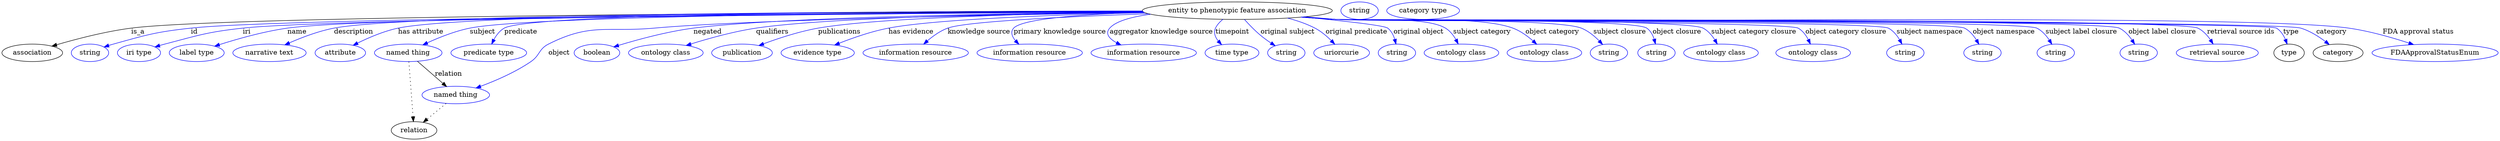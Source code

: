 digraph {
	graph [bb="0,0,5142.4,283"];
	node [label="\N"];
	"entity to phenotypic feature association"	[height=0.5,
		label="entity to phenotypic feature association",
		pos="2544.4,265",
		width=5.4342];
	association	[height=0.5,
		pos="62.394,178",
		width=1.7332];
	"entity to phenotypic feature association" -> association	[label=is_a,
		lp="280.39,221.5",
		pos="e,102.91,191.8 2349.2,263.52 1835.2,261.88 469.53,255.12 266.39,229 213.1,222.15 153.57,206.62 112.64,194.67"];
	id	[color=blue,
		height=0.5,
		label=string,
		pos="181.39,178",
		width=1.0652];
	"entity to phenotypic feature association" -> id	[color=blue,
		label=id,
		lp="396.39,221.5",
		pos="e,210.38,189.98 2350,262.92 1856.5,259.89 580.7,250.09 389.39,229 317.22,221.04 299.34,215.5 229.39,196 226.29,195.13 223.09,194.17 \
219.89,193.15",
		style=solid];
	iri	[color=blue,
		height=0.5,
		label="iri type",
		pos="282.39,178",
		width=1.2277];
	"entity to phenotypic feature association" -> iri	[color=blue,
		label=iri,
		lp="503.39,221.5",
		pos="e,315.31,190.16 2350.1,262.74 1874.2,259.37 676.07,249 495.39,229 423.23,221.01 405.62,214.45 335.39,196 332.02,195.11 328.55,194.14 \
325.06,193.12",
		style=solid];
	name	[color=blue,
		height=0.5,
		label="label type",
		pos="401.39,178",
		width=1.5707];
	"entity to phenotypic feature association" -> name	[color=blue,
		label=name,
		lp="607.39,221.5",
		pos="e,438.25,191.78 2349.4,263.22 1888.7,260.99 758.16,253.11 587.39,229 538.92,222.16 485.05,206.79 447.81,194.88",
		style=solid];
	description	[color=blue,
		height=0.5,
		label="narrative text",
		pos="551.39,178",
		width=2.0943];
	"entity to phenotypic feature association" -> description	[color=blue,
		label=description,
		lp="723.89,221.5",
		pos="e,582.77,194.4 2348.6,264.11 1903.8,263.8 843.19,259.81 683.39,229 651.71,222.89 617.7,209.84 592.13,198.6",
		style=solid];
	"has attribute"	[color=blue,
		height=0.5,
		label=attribute,
		pos="696.39,178",
		width=1.4443];
	"entity to phenotypic feature association" -> "has attribute"	[color=blue,
		label="has attribute",
		lp="862.39,221.5",
		pos="e,722.86,193.55 2348.7,264.18 1927.7,263.96 961.69,260.03 815.39,229 786.11,222.79 754.98,209.44 731.91,198.1",
		style=solid];
	subject	[color=blue,
		height=0.5,
		label="named thing",
		pos="836.39,178",
		width=1.9318];
	"entity to phenotypic feature association" -> subject	[color=blue,
		label=subject,
		lp="989.39,221.5",
		pos="e,866.52,194.37 2349.3,263.52 1956.3,261.99 1095.6,255.61 963.39,229 932.94,222.87 900.37,209.91 875.84,198.72",
		style=solid];
	predicate	[color=blue,
		height=0.5,
		label="predicate type",
		pos="1002.4,178",
		width=2.1665];
	"entity to phenotypic feature association" -> predicate	[color=blue,
		label=predicate,
		lp="1068.4,221.5",
		pos="e,1008.4,196.14 2348.6,264.32 1952.9,264.31 1090.6,260.62 1034.4,229 1025,223.7 1017.9,214.33 1012.8,205.13",
		style=solid];
	object	[color=blue,
		height=0.5,
		label="named thing",
		pos="934.39,91",
		width=1.9318];
	"entity to phenotypic feature association" -> object	[color=blue,
		label=object,
		lp="1147.4,178",
		pos="e,976.03,105.47 2352.7,261.26 2064.4,256.66 1532.5,246.16 1342.4,229 1245.2,220.23 1212.5,240.02 1125.4,196 1105.2,185.79 1108.1,\
172.77 1089.4,160 1057.3,138.07 1017,120.64 985.5,108.92",
		style=solid];
	negated	[color=blue,
		height=0.5,
		label=boolean,
		pos="1225.4,178",
		width=1.2999];
	"entity to phenotypic feature association" -> negated	[color=blue,
		label=negated,
		lp="1452.4,221.5",
		pos="e,1260,190.39 2350.6,262.52 2078.4,259.65 1596.8,251.49 1423.4,229 1369.6,222.02 1309.4,205.52 1269.6,193.37",
		style=solid];
	qualifiers	[color=blue,
		height=0.5,
		label="ontology class",
		pos="1366.4,178",
		width=2.1304];
	"entity to phenotypic feature association" -> qualifiers	[color=blue,
		label=qualifiers,
		lp="1585.9,221.5",
		pos="e,1408.3,193.2 2350.7,262.38 2106.5,259.44 1700.8,251.27 1552.4,229 1506.1,222.05 1454.8,207.75 1417.8,196.22",
		style=solid];
	publications	[color=blue,
		height=0.5,
		label=publication,
		pos="1523.4,178",
		width=1.7332];
	"entity to phenotypic feature association" -> publications	[color=blue,
		label=publications,
		lp="1724.4,221.5",
		pos="e,1558.3,193.08 2350.9,262.17 2136.4,259.08 1804.3,250.83 1680.4,229 1641.5,222.15 1598.9,208.14 1567.9,196.7",
		style=solid];
	"has evidence"	[color=blue,
		height=0.5,
		label="evidence type",
		pos="1679.4,178",
		width=2.0943];
	"entity to phenotypic feature association" -> "has evidence"	[color=blue,
		label="has evidence",
		lp="1871.9,221.5",
		pos="e,1714.3,194.09 2354.1,260.77 2175.9,256.64 1922.8,247.67 1825.4,229 1790.4,222.3 1752.4,209.09 1724,197.93",
		style=solid];
	"knowledge source"	[color=blue,
		height=0.5,
		label="information resource",
		pos="1881.4,178",
		width=3.015];
	"entity to phenotypic feature association" -> "knowledge source"	[color=blue,
		label="knowledge source",
		lp="2011.9,221.5",
		pos="e,1897.9,195.96 2361.2,258.62 2200.1,253.01 1985.5,243.06 1947.4,229 1931.9,223.3 1917.1,212.69 1905.4,202.7",
		style=solid];
	"primary knowledge source"	[color=blue,
		height=0.5,
		label="information resource",
		pos="2116.4,178",
		width=3.015];
	"entity to phenotypic feature association" -> "primary knowledge source"	[color=blue,
		label="primary knowledge source",
		lp="2178.4,221.5",
		pos="e,2094.1,195.74 2352.5,261.48 2234.5,257.88 2102.2,249.29 2083.4,229 2076.2,221.21 2080,211.68 2087.1,203.04",
		style=solid];
	"aggregator knowledge source"	[color=blue,
		height=0.5,
		label="information resource",
		pos="2351.4,178",
		width=3.015];
	"entity to phenotypic feature association" -> "aggregator knowledge source"	[color=blue,
		label="aggregator knowledge source",
		lp="2387.9,221.5",
		pos="e,2304.5,194.27 2365.7,257.63 2327.2,252.43 2294.2,243.64 2281.4,229 2271.3,217.45 2280.6,207.11 2295.3,198.87",
		style=solid];
	timepoint	[color=blue,
		height=0.5,
		label="time type",
		pos="2533.4,178",
		width=1.5346];
	"entity to phenotypic feature association" -> timepoint	[color=blue,
		label=timepoint,
		lp="2534.4,221.5",
		pos="e,2512,194.95 2514.8,247.2 2508.6,242.2 2502.9,236.11 2499.4,229 2494.9,219.85 2498.7,210.46 2505.2,202.32",
		style=solid];
	"original subject"	[color=blue,
		height=0.5,
		label=string,
		pos="2645.4,178",
		width=1.0652];
	"entity to phenotypic feature association" -> "original subject"	[color=blue,
		label="original subject",
		lp="2648.4,221.5",
		pos="e,2622.4,192.59 2559.1,246.86 2568.2,236.75 2580.4,224.01 2592.4,214 2599.1,208.42 2606.7,202.95 2614,198.05",
		style=solid];
	"original predicate"	[color=blue,
		height=0.5,
		label=uriorcurie,
		pos="2759.4,178",
		width=1.5887];
	"entity to phenotypic feature association" -> "original predicate"	[color=blue,
		label="original predicate",
		lp="2789.9,221.5",
		pos="e,2745.2,195.87 2647.9,249.67 2667.3,244.69 2687,238 2704.4,229 2716.9,222.55 2728.7,212.55 2738.2,203.17",
		style=solid];
	"original object"	[color=blue,
		height=0.5,
		label=string,
		pos="2873.4,178",
		width=1.0652];
	"entity to phenotypic feature association" -> "original object"	[color=blue,
		label="original object",
		lp="2917.9,221.5",
		pos="e,2871.5,196.07 2679.2,251.94 2759.4,244.24 2847.1,234.67 2854.4,229 2861.7,223.35 2866.2,214.58 2868.9,205.94",
		style=solid];
	"subject category"	[color=blue,
		height=0.5,
		label="ontology class",
		pos="3006.4,178",
		width=2.1304];
	"entity to phenotypic feature association" -> "subject category"	[color=blue,
		label="subject category",
		lp="3048.9,221.5",
		pos="e,2999.7,196.42 2684.2,252.36 2706,250.56 2728.3,248.72 2749.4,247 2799.2,242.94 2930.4,254.41 2973.4,229 2982.6,223.58 2989.7,214.49 \
2994.9,205.54",
		style=solid];
	"object category"	[color=blue,
		height=0.5,
		label="ontology class",
		pos="3177.4,178",
		width=2.1304];
	"entity to phenotypic feature association" -> "object category"	[color=blue,
		label="object category",
		lp="3193.9,221.5",
		pos="e,3161.5,195.76 2680.8,252.05 2703.7,250.23 2727.2,248.47 2749.4,247 2830,241.66 3036.6,256.89 3112.4,229 3127.8,223.33 3142.5,212.61 \
3154.1,202.55",
		style=solid];
	"subject closure"	[color=blue,
		height=0.5,
		label=string,
		pos="3310.4,178",
		width=1.0652];
	"entity to phenotypic feature association" -> "subject closure"	[color=blue,
		label="subject closure",
		lp="3332.9,221.5",
		pos="e,3297.3,195.32 2679.1,251.92 2702.5,250.08 2726.7,248.35 2749.4,247 2805.3,243.68 3201.3,249.67 3253.4,229 3267.4,223.43 3280.3,\
212.8 3290.3,202.78",
		style=solid];
	"object closure"	[color=blue,
		height=0.5,
		label=string,
		pos="3408.4,178",
		width=1.0652];
	"entity to phenotypic feature association" -> "object closure"	[color=blue,
		label="object closure",
		lp="3450.4,221.5",
		pos="e,3406.3,196.37 2678.3,251.84 2702,249.99 2726.4,248.28 2749.4,247 2784.9,245.03 3359.3,249.32 3388.4,229 3396.1,223.64 3400.8,214.8 \
3403.7,206.04",
		style=solid];
	"subject category closure"	[color=blue,
		height=0.5,
		label="ontology class",
		pos="3541.4,178",
		width=2.1304];
	"entity to phenotypic feature association" -> "subject category closure"	[color=blue,
		label="subject category closure",
		lp="3608.9,221.5",
		pos="e,3533.8,196.2 2677.7,251.8 2701.6,249.94 2726.2,248.24 2749.4,247 2791.3,244.77 3467.2,248.33 3504.4,229 3514.6,223.72 3522.7,214.23 \
3528.7,204.93",
		style=solid];
	"object category closure"	[color=blue,
		height=0.5,
		label="ontology class",
		pos="3731.4,178",
		width=2.1304];
	"entity to phenotypic feature association" -> "object category closure"	[color=blue,
		label="object category closure",
		lp="3798.9,221.5",
		pos="e,3725.7,196.14 2677.2,251.74 2701.2,249.88 2726,248.19 2749.4,247 2775.8,245.66 3677.4,242.07 3700.4,229 3709.6,223.75 3716.5,214.53 \
3721.3,205.42",
		style=solid];
	"subject namespace"	[color=blue,
		height=0.5,
		label=string,
		pos="3921.4,178",
		width=1.0652];
	"entity to phenotypic feature association" -> "subject namespace"	[color=blue,
		label="subject namespace",
		lp="3971.4,221.5",
		pos="e,3914.4,196.21 2676.6,251.73 2700.8,249.85 2725.9,248.16 2749.4,247 2780.9,245.44 3858.5,243.81 3886.4,229 3896.2,223.78 3903.9,\
214.44 3909.5,205.22",
		style=solid];
	"object namespace"	[color=blue,
		height=0.5,
		label=string,
		pos="4080.4,178",
		width=1.0652];
	"entity to phenotypic feature association" -> "object namespace"	[color=blue,
		label="object namespace",
		lp="4124.4,221.5",
		pos="e,4073,195.75 2676.4,251.71 2700.6,249.83 2725.8,248.14 2749.4,247 2785.3,245.26 4011.4,245.4 4043.4,229 4053.7,223.7 4061.9,214.02 \
4067.9,204.58",
		style=solid];
	"subject label closure"	[color=blue,
		height=0.5,
		label=string,
		pos="4231.4,178",
		width=1.0652];
	"entity to phenotypic feature association" -> "subject label closure"	[color=blue,
		label="subject label closure",
		lp="4284.4,221.5",
		pos="e,4223.4,195.78 2676.4,251.68 2700.6,249.81 2725.8,248.13 2749.4,247 2789.4,245.09 4156.5,246.81 4192.4,229 4203.1,223.68 4211.8,\
213.86 4218.2,204.33",
		style=solid];
	"object label closure"	[color=blue,
		height=0.5,
		label=string,
		pos="4402.4,178",
		width=1.0652];
	"entity to phenotypic feature association" -> "object label closure"	[color=blue,
		label="object label closure",
		lp="4450.9,221.5",
		pos="e,4394.1,195.8 2676.1,251.68 2700.4,249.8 2725.7,248.11 2749.4,247 2794.2,244.9 4322.1,248.64 4362.4,229 4373.3,223.7 4382.1,213.89 \
4388.7,204.35",
		style=solid];
	"retrieval source ids"	[color=blue,
		height=0.5,
		label="retrieval source",
		pos="4564.4,178",
		width=2.347];
	"entity to phenotypic feature association" -> "retrieval source ids"	[color=blue,
		label="retrieval source ids",
		lp="4612.9,221.5",
		pos="e,4555.8,196.3 2676.1,251.66 2700.4,249.78 2725.7,248.1 2749.4,247 2798.6,244.71 4480.1,250.58 4524.4,229 4535.1,223.78 4543.9,214.17 \
4550.4,204.76",
		style=solid];
	type	[height=0.5,
		pos="4712.4,178",
		width=0.86659];
	"entity to phenotypic feature association" -> type	[color=blue,
		label=type,
		lp="4716.4,221.5",
		pos="e,4708.4,196.08 2675.8,251.66 2700.2,249.78 2725.6,248.1 2749.4,247 2776.3,245.76 4663.5,243.07 4686.4,229 4695,223.74 4700.8,214.64 \
4704.8,205.63",
		style=solid];
	category	[height=0.5,
		pos="4813.4,178",
		width=1.4263];
	"entity to phenotypic feature association" -> category	[color=blue,
		label=category,
		lp="4799.9,221.5",
		pos="e,4795.3,195.04 2675.8,251.66 2700.2,249.77 2725.6,248.09 2749.4,247 2804.5,244.47 4683.5,244.92 4736.4,229 4754.8,223.44 4773,211.98 \
4787.1,201.43",
		style=solid];
	"FDA approval status"	[color=blue,
		height=0.5,
		label=FDAApprovalStatusEnum,
		pos="5012.4,178",
		width=3.6108];
	"entity to phenotypic feature association" -> "FDA approval status"	[color=blue,
		label="FDA approval status",
		lp="4978.9,221.5",
		pos="e,4968.4,194.98 2675.8,251.65 2700.2,249.77 2725.6,248.09 2749.4,247 2980.9,236.41 4605.9,261.8 4835.4,229 4877.5,222.98 4923.8,\
209.66 4958.5,198.29",
		style=solid];
	subject -> object	[label=relation,
		lp="919.39,134.5",
		pos="e,915.56,108.34 855.29,160.61 870.2,147.68 891.19,129.47 907.8,115.07"];
	relation	[height=0.5,
		pos="848.39,18",
		width=1.2999];
	subject -> relation	[pos="e,847.09,36.188 837.7,159.79 839.78,132.48 843.84,78.994 846.31,46.38",
		style=dotted];
	object -> relation	[pos="e,867.35,34.647 914.45,73.533 902.81,63.922 887.97,51.669 875.3,41.213",
		style=dotted];
	association_type	[color=blue,
		height=0.5,
		label=string,
		pos="2796.4,265",
		width=1.0652];
	association_category	[color=blue,
		height=0.5,
		label="category type",
		pos="2927.4,265",
		width=2.0762];
}
